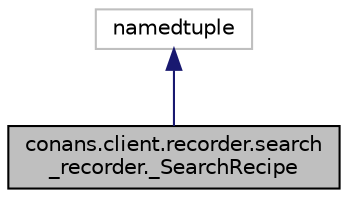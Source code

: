 digraph "conans.client.recorder.search_recorder._SearchRecipe"
{
 // LATEX_PDF_SIZE
  edge [fontname="Helvetica",fontsize="10",labelfontname="Helvetica",labelfontsize="10"];
  node [fontname="Helvetica",fontsize="10",shape=record];
  Node1 [label="conans.client.recorder.search\l_recorder._SearchRecipe",height=0.2,width=0.4,color="black", fillcolor="grey75", style="filled", fontcolor="black",tooltip=" "];
  Node2 -> Node1 [dir="back",color="midnightblue",fontsize="10",style="solid"];
  Node2 [label="namedtuple",height=0.2,width=0.4,color="grey75", fillcolor="white", style="filled",tooltip=" "];
}
